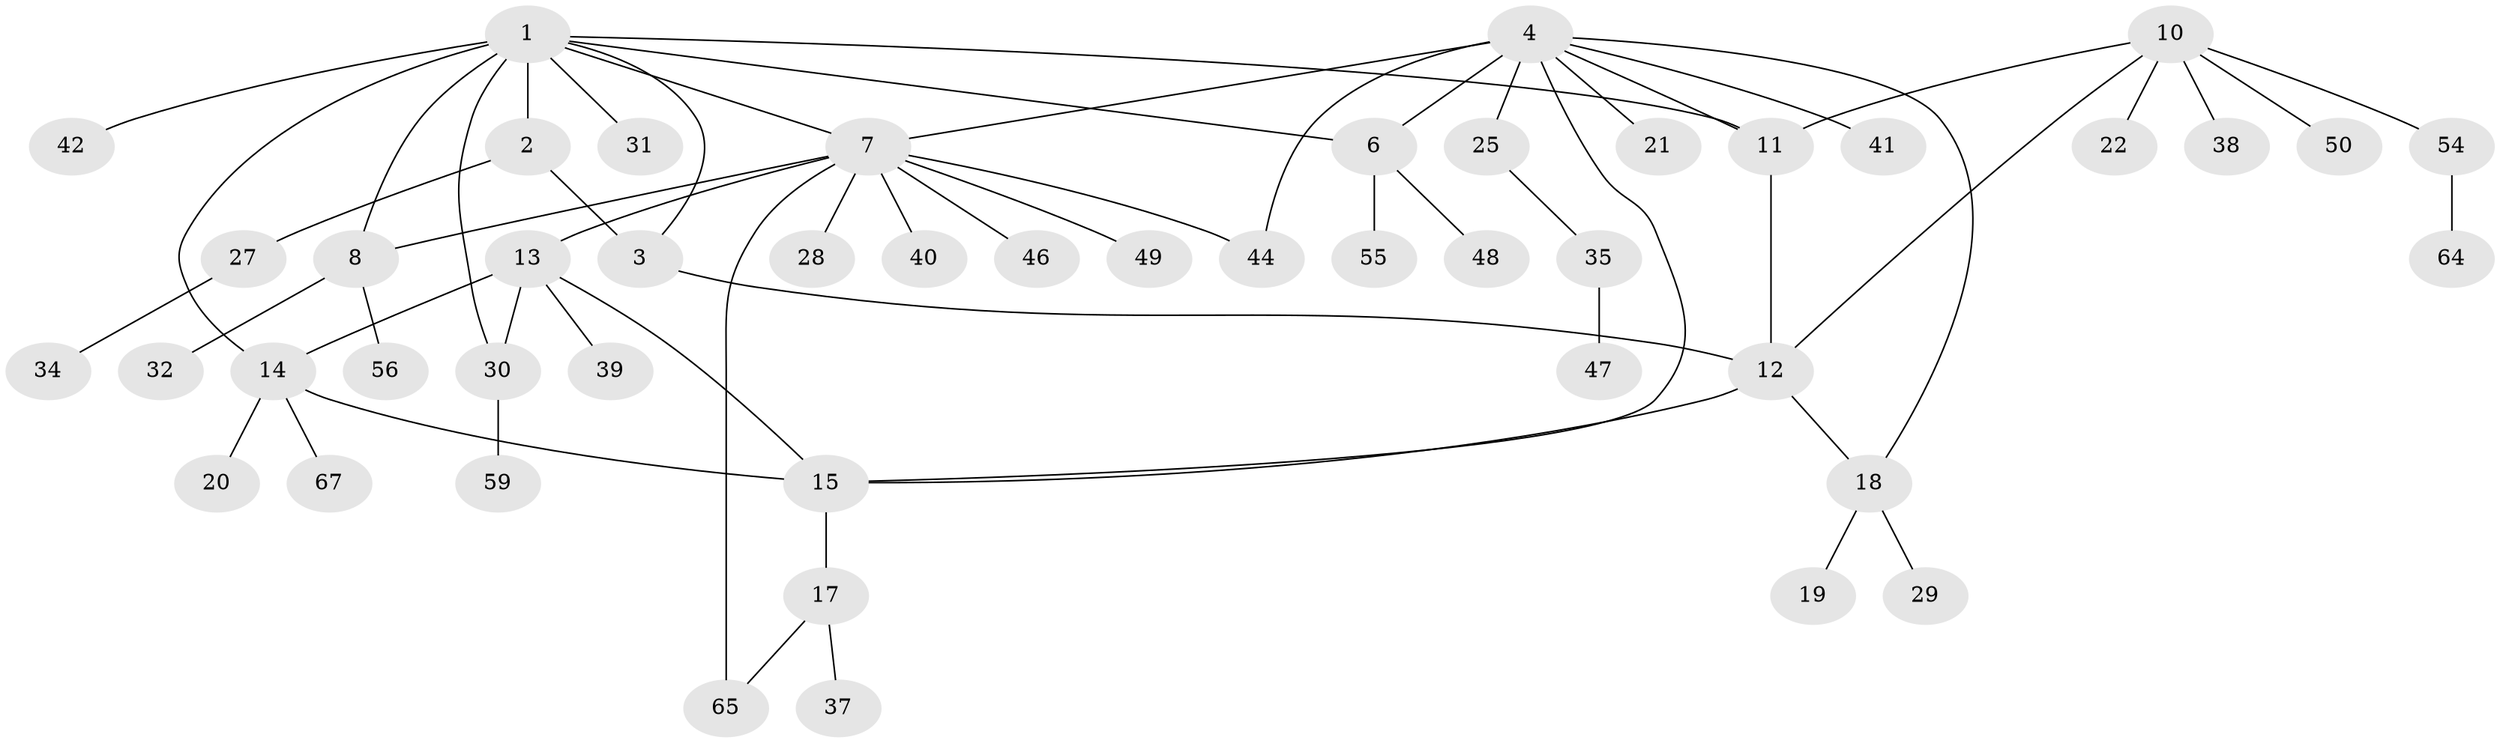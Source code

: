 // Generated by graph-tools (version 1.1) at 2025/52/02/27/25 19:52:15]
// undirected, 47 vertices, 60 edges
graph export_dot {
graph [start="1"]
  node [color=gray90,style=filled];
  1 [super="+9"];
  2 [super="+16"];
  3;
  4 [super="+5"];
  6 [super="+26"];
  7 [super="+36"];
  8 [super="+63"];
  10 [super="+53"];
  11;
  12 [super="+33"];
  13 [super="+24"];
  14 [super="+61"];
  15;
  17 [super="+52"];
  18 [super="+43"];
  19;
  20;
  21 [super="+23"];
  22;
  25;
  27 [super="+62"];
  28 [super="+68"];
  29 [super="+58"];
  30 [super="+60"];
  31 [super="+66"];
  32;
  34;
  35;
  37;
  38;
  39;
  40;
  41 [super="+45"];
  42 [super="+51"];
  44;
  46;
  47;
  48;
  49;
  50;
  54;
  55;
  56 [super="+57"];
  59;
  64;
  65;
  67;
  1 -- 2;
  1 -- 3;
  1 -- 6;
  1 -- 14 [weight=2];
  1 -- 30;
  1 -- 31;
  1 -- 42;
  1 -- 8;
  1 -- 11;
  1 -- 7;
  2 -- 3;
  2 -- 27;
  3 -- 12;
  4 -- 6 [weight=2];
  4 -- 11;
  4 -- 15;
  4 -- 7;
  4 -- 41;
  4 -- 44;
  4 -- 21;
  4 -- 25;
  4 -- 18;
  6 -- 48;
  6 -- 55;
  7 -- 8;
  7 -- 13;
  7 -- 28;
  7 -- 40;
  7 -- 44;
  7 -- 46;
  7 -- 49;
  7 -- 65;
  8 -- 32;
  8 -- 56;
  10 -- 11;
  10 -- 12;
  10 -- 22;
  10 -- 38;
  10 -- 50;
  10 -- 54;
  11 -- 12;
  12 -- 15;
  12 -- 18;
  13 -- 14;
  13 -- 15;
  13 -- 30;
  13 -- 39;
  14 -- 15;
  14 -- 20;
  14 -- 67;
  15 -- 17;
  17 -- 37;
  17 -- 65;
  18 -- 19;
  18 -- 29;
  25 -- 35;
  27 -- 34;
  30 -- 59;
  35 -- 47;
  54 -- 64;
}
